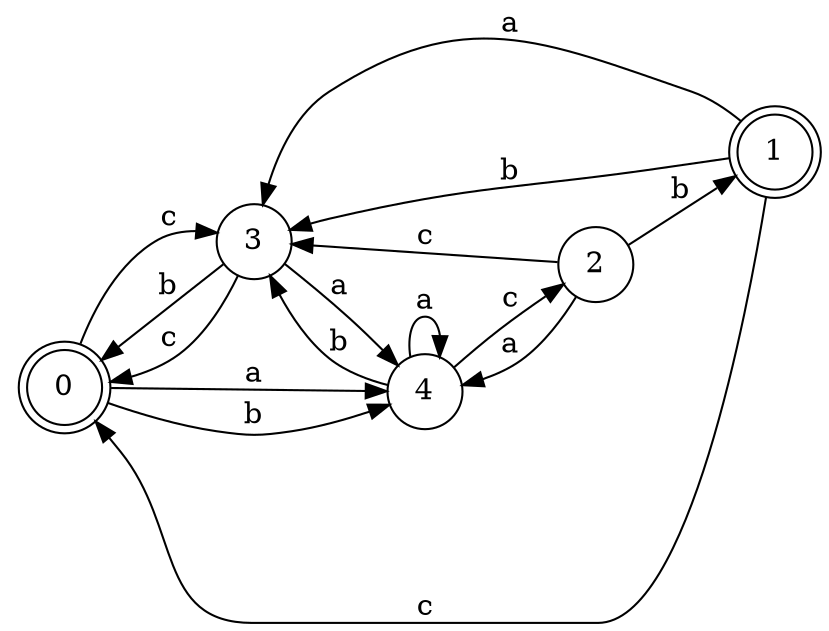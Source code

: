 digraph n4_7 {
__start0 [label="" shape="none"];

rankdir=LR;
size="8,5";

s0 [style="rounded,filled", color="black", fillcolor="white" shape="doublecircle", label="0"];
s1 [style="rounded,filled", color="black", fillcolor="white" shape="doublecircle", label="1"];
s2 [style="filled", color="black", fillcolor="white" shape="circle", label="2"];
s3 [style="filled", color="black", fillcolor="white" shape="circle", label="3"];
s4 [style="filled", color="black", fillcolor="white" shape="circle", label="4"];
s0 -> s4 [label="a"];
s0 -> s4 [label="b"];
s0 -> s3 [label="c"];
s1 -> s3 [label="a"];
s1 -> s3 [label="b"];
s1 -> s0 [label="c"];
s2 -> s4 [label="a"];
s2 -> s1 [label="b"];
s2 -> s3 [label="c"];
s3 -> s4 [label="a"];
s3 -> s0 [label="b"];
s3 -> s0 [label="c"];
s4 -> s4 [label="a"];
s4 -> s3 [label="b"];
s4 -> s2 [label="c"];

}